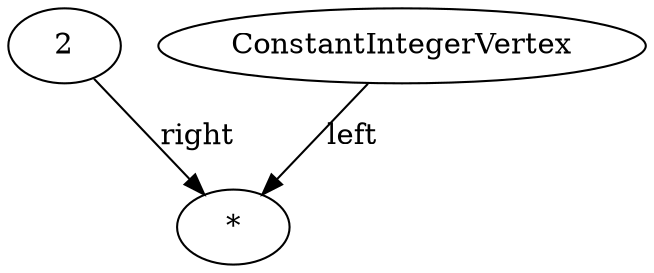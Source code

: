 digraph BayesianNetwork {
<101> -> <102> [label=right]
<100> -> <102> [label=left]
101[label="2"]
100[label="ConstantIntegerVertex"]
102[label="*"]
}